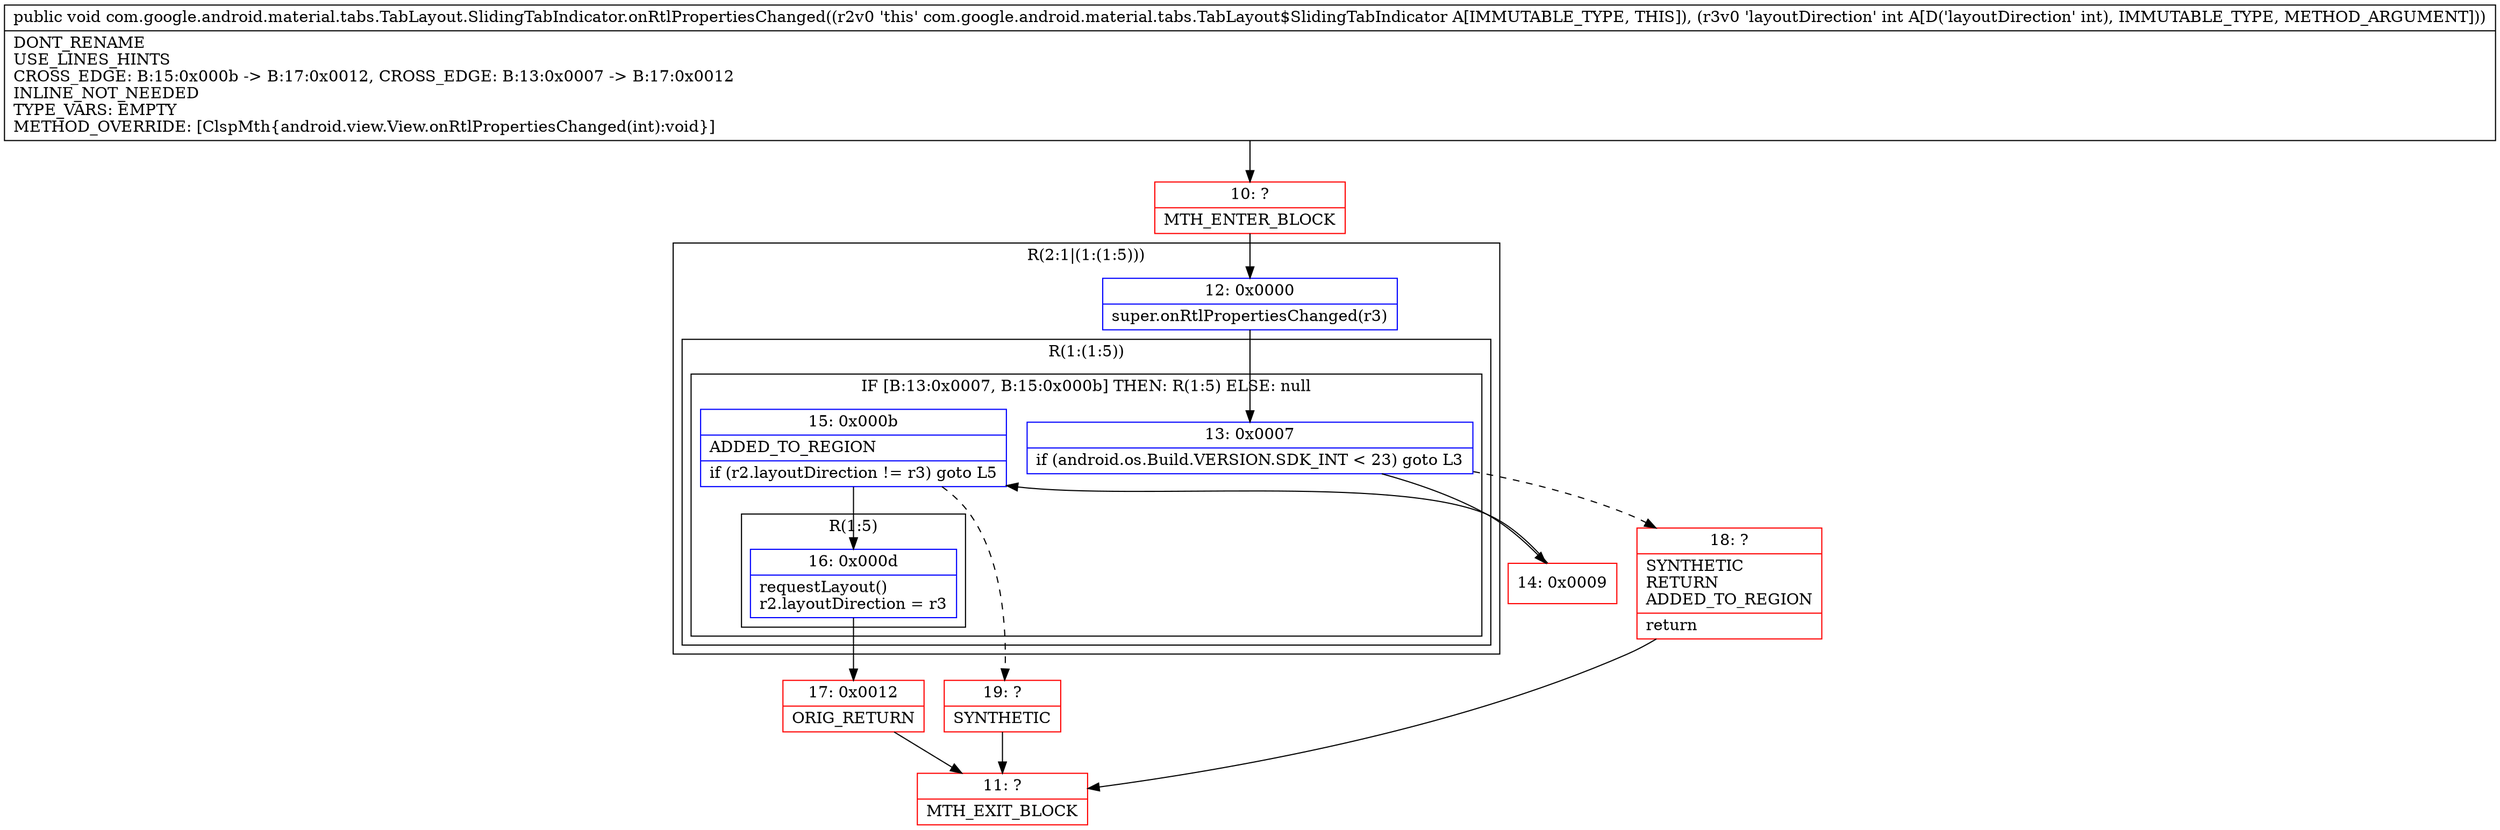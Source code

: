 digraph "CFG forcom.google.android.material.tabs.TabLayout.SlidingTabIndicator.onRtlPropertiesChanged(I)V" {
subgraph cluster_Region_330196469 {
label = "R(2:1|(1:(1:5)))";
node [shape=record,color=blue];
Node_12 [shape=record,label="{12\:\ 0x0000|super.onRtlPropertiesChanged(r3)\l}"];
subgraph cluster_Region_1241854928 {
label = "R(1:(1:5))";
node [shape=record,color=blue];
subgraph cluster_IfRegion_1884281414 {
label = "IF [B:13:0x0007, B:15:0x000b] THEN: R(1:5) ELSE: null";
node [shape=record,color=blue];
Node_13 [shape=record,label="{13\:\ 0x0007|if (android.os.Build.VERSION.SDK_INT \< 23) goto L3\l}"];
Node_15 [shape=record,label="{15\:\ 0x000b|ADDED_TO_REGION\l|if (r2.layoutDirection != r3) goto L5\l}"];
subgraph cluster_Region_118295013 {
label = "R(1:5)";
node [shape=record,color=blue];
Node_16 [shape=record,label="{16\:\ 0x000d|requestLayout()\lr2.layoutDirection = r3\l}"];
}
}
}
}
Node_10 [shape=record,color=red,label="{10\:\ ?|MTH_ENTER_BLOCK\l}"];
Node_14 [shape=record,color=red,label="{14\:\ 0x0009}"];
Node_17 [shape=record,color=red,label="{17\:\ 0x0012|ORIG_RETURN\l}"];
Node_11 [shape=record,color=red,label="{11\:\ ?|MTH_EXIT_BLOCK\l}"];
Node_19 [shape=record,color=red,label="{19\:\ ?|SYNTHETIC\l}"];
Node_18 [shape=record,color=red,label="{18\:\ ?|SYNTHETIC\lRETURN\lADDED_TO_REGION\l|return\l}"];
MethodNode[shape=record,label="{public void com.google.android.material.tabs.TabLayout.SlidingTabIndicator.onRtlPropertiesChanged((r2v0 'this' com.google.android.material.tabs.TabLayout$SlidingTabIndicator A[IMMUTABLE_TYPE, THIS]), (r3v0 'layoutDirection' int A[D('layoutDirection' int), IMMUTABLE_TYPE, METHOD_ARGUMENT]))  | DONT_RENAME\lUSE_LINES_HINTS\lCROSS_EDGE: B:15:0x000b \-\> B:17:0x0012, CROSS_EDGE: B:13:0x0007 \-\> B:17:0x0012\lINLINE_NOT_NEEDED\lTYPE_VARS: EMPTY\lMETHOD_OVERRIDE: [ClspMth\{android.view.View.onRtlPropertiesChanged(int):void\}]\l}"];
MethodNode -> Node_10;Node_12 -> Node_13;
Node_13 -> Node_14;
Node_13 -> Node_18[style=dashed];
Node_15 -> Node_16;
Node_15 -> Node_19[style=dashed];
Node_16 -> Node_17;
Node_10 -> Node_12;
Node_14 -> Node_15;
Node_17 -> Node_11;
Node_19 -> Node_11;
Node_18 -> Node_11;
}

